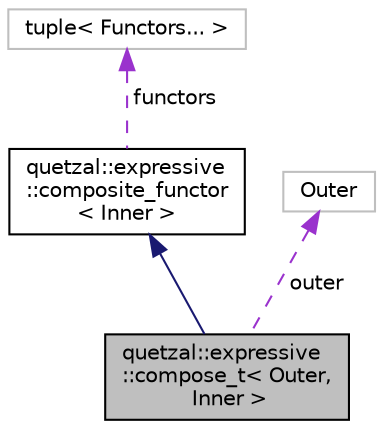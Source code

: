 digraph "quetzal::expressive::compose_t&lt; Outer, Inner &gt;"
{
 // LATEX_PDF_SIZE
  edge [fontname="Helvetica",fontsize="10",labelfontname="Helvetica",labelfontsize="10"];
  node [fontname="Helvetica",fontsize="10",shape=record];
  Node2 [label="quetzal::expressive\l::compose_t\< Outer,\l Inner \>",height=0.2,width=0.4,color="black", fillcolor="grey75", style="filled", fontcolor="black",tooltip=" "];
  Node3 -> Node2 [dir="back",color="midnightblue",fontsize="10",style="solid",fontname="Helvetica"];
  Node3 [label="quetzal::expressive\l::composite_functor\l\< Inner \>",height=0.2,width=0.4,color="black", fillcolor="white", style="filled",URL="$structquetzal_1_1expressive_1_1composite__functor.html",tooltip=" "];
  Node4 -> Node3 [dir="back",color="darkorchid3",fontsize="10",style="dashed",label=" functors" ,fontname="Helvetica"];
  Node4 [label="tuple\< Functors... \>",height=0.2,width=0.4,color="grey75", fillcolor="white", style="filled",tooltip=" "];
  Node5 -> Node2 [dir="back",color="darkorchid3",fontsize="10",style="dashed",label=" outer" ,fontname="Helvetica"];
  Node5 [label="Outer",height=0.2,width=0.4,color="grey75", fillcolor="white", style="filled",tooltip=" "];
}
